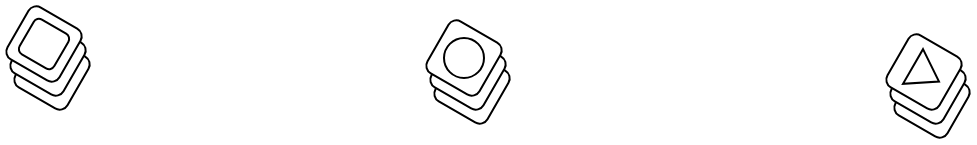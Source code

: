 <mxfile version="21.3.8" type="github">
  <diagram name="Page-1" id="Pu-Xg4iQmbZEXAthtmg6">
    <mxGraphModel dx="954" dy="502" grid="1" gridSize="10" guides="1" tooltips="1" connect="1" arrows="1" fold="1" page="1" pageScale="1" pageWidth="850" pageHeight="1100" math="0" shadow="0">
      <root>
        <mxCell id="0" />
        <mxCell id="1" parent="0" />
        <mxCell id="jeQJ4BIFKmj9hE7d5jCC-17" value="" style="group" vertex="1" connectable="0" parent="1">
          <mxGeometry x="94.51" y="104.51" width="44.981" height="54.981" as="geometry" />
        </mxCell>
        <mxCell id="jeQJ4BIFKmj9hE7d5jCC-4" value="" style="rounded=1;whiteSpace=wrap;html=1;rotation=30;" vertex="1" parent="jeQJ4BIFKmj9hE7d5jCC-17">
          <mxGeometry x="9.49" y="19.49" width="30" height="30" as="geometry" />
        </mxCell>
        <mxCell id="jeQJ4BIFKmj9hE7d5jCC-3" value="" style="rounded=1;whiteSpace=wrap;html=1;rotation=30;" vertex="1" parent="jeQJ4BIFKmj9hE7d5jCC-17">
          <mxGeometry x="7.49" y="12.49" width="30" height="30" as="geometry" />
        </mxCell>
        <mxCell id="jeQJ4BIFKmj9hE7d5jCC-2" value="" style="rounded=1;whiteSpace=wrap;html=1;rotation=30;" vertex="1" parent="jeQJ4BIFKmj9hE7d5jCC-17">
          <mxGeometry x="5.49" y="5.49" width="30" height="30" as="geometry" />
        </mxCell>
        <mxCell id="jeQJ4BIFKmj9hE7d5jCC-5" value="" style="rounded=1;whiteSpace=wrap;html=1;rotation=30;" vertex="1" parent="jeQJ4BIFKmj9hE7d5jCC-17">
          <mxGeometry x="10.49" y="10.49" width="20" height="20" as="geometry" />
        </mxCell>
        <mxCell id="jeQJ4BIFKmj9hE7d5jCC-18" value="" style="group" vertex="1" connectable="0" parent="1">
          <mxGeometry x="304.51" y="111.51" width="44.981" height="54.981" as="geometry" />
        </mxCell>
        <mxCell id="jeQJ4BIFKmj9hE7d5jCC-7" value="" style="rounded=1;whiteSpace=wrap;html=1;rotation=30;" vertex="1" parent="jeQJ4BIFKmj9hE7d5jCC-18">
          <mxGeometry x="9.49" y="19.49" width="30" height="30" as="geometry" />
        </mxCell>
        <mxCell id="jeQJ4BIFKmj9hE7d5jCC-8" value="" style="rounded=1;whiteSpace=wrap;html=1;rotation=30;" vertex="1" parent="jeQJ4BIFKmj9hE7d5jCC-18">
          <mxGeometry x="7.49" y="12.49" width="30" height="30" as="geometry" />
        </mxCell>
        <mxCell id="jeQJ4BIFKmj9hE7d5jCC-9" value="" style="rounded=1;whiteSpace=wrap;html=1;rotation=30;" vertex="1" parent="jeQJ4BIFKmj9hE7d5jCC-18">
          <mxGeometry x="5.49" y="5.49" width="30" height="30" as="geometry" />
        </mxCell>
        <mxCell id="jeQJ4BIFKmj9hE7d5jCC-11" value="" style="ellipse;whiteSpace=wrap;html=1;aspect=fixed;" vertex="1" parent="jeQJ4BIFKmj9hE7d5jCC-18">
          <mxGeometry x="10.49" y="10.49" width="20" height="20" as="geometry" />
        </mxCell>
        <mxCell id="jeQJ4BIFKmj9hE7d5jCC-19" value="" style="group" vertex="1" connectable="0" parent="1">
          <mxGeometry x="534.51" y="118.51" width="44.981" height="54.981" as="geometry" />
        </mxCell>
        <mxCell id="jeQJ4BIFKmj9hE7d5jCC-12" value="" style="rounded=1;whiteSpace=wrap;html=1;rotation=30;" vertex="1" parent="jeQJ4BIFKmj9hE7d5jCC-19">
          <mxGeometry x="9.49" y="19.49" width="30" height="30" as="geometry" />
        </mxCell>
        <mxCell id="jeQJ4BIFKmj9hE7d5jCC-13" value="" style="rounded=1;whiteSpace=wrap;html=1;rotation=30;" vertex="1" parent="jeQJ4BIFKmj9hE7d5jCC-19">
          <mxGeometry x="7.49" y="12.49" width="30" height="30" as="geometry" />
        </mxCell>
        <mxCell id="jeQJ4BIFKmj9hE7d5jCC-14" value="" style="rounded=1;whiteSpace=wrap;html=1;rotation=30;" vertex="1" parent="jeQJ4BIFKmj9hE7d5jCC-19">
          <mxGeometry x="5.49" y="5.49" width="30" height="30" as="geometry" />
        </mxCell>
        <mxCell id="jeQJ4BIFKmj9hE7d5jCC-16" value="" style="triangle;whiteSpace=wrap;html=1;rotation=30;" vertex="1" parent="jeQJ4BIFKmj9hE7d5jCC-19">
          <mxGeometry x="13.99" y="11.49" width="15" height="20" as="geometry" />
        </mxCell>
      </root>
    </mxGraphModel>
  </diagram>
</mxfile>
